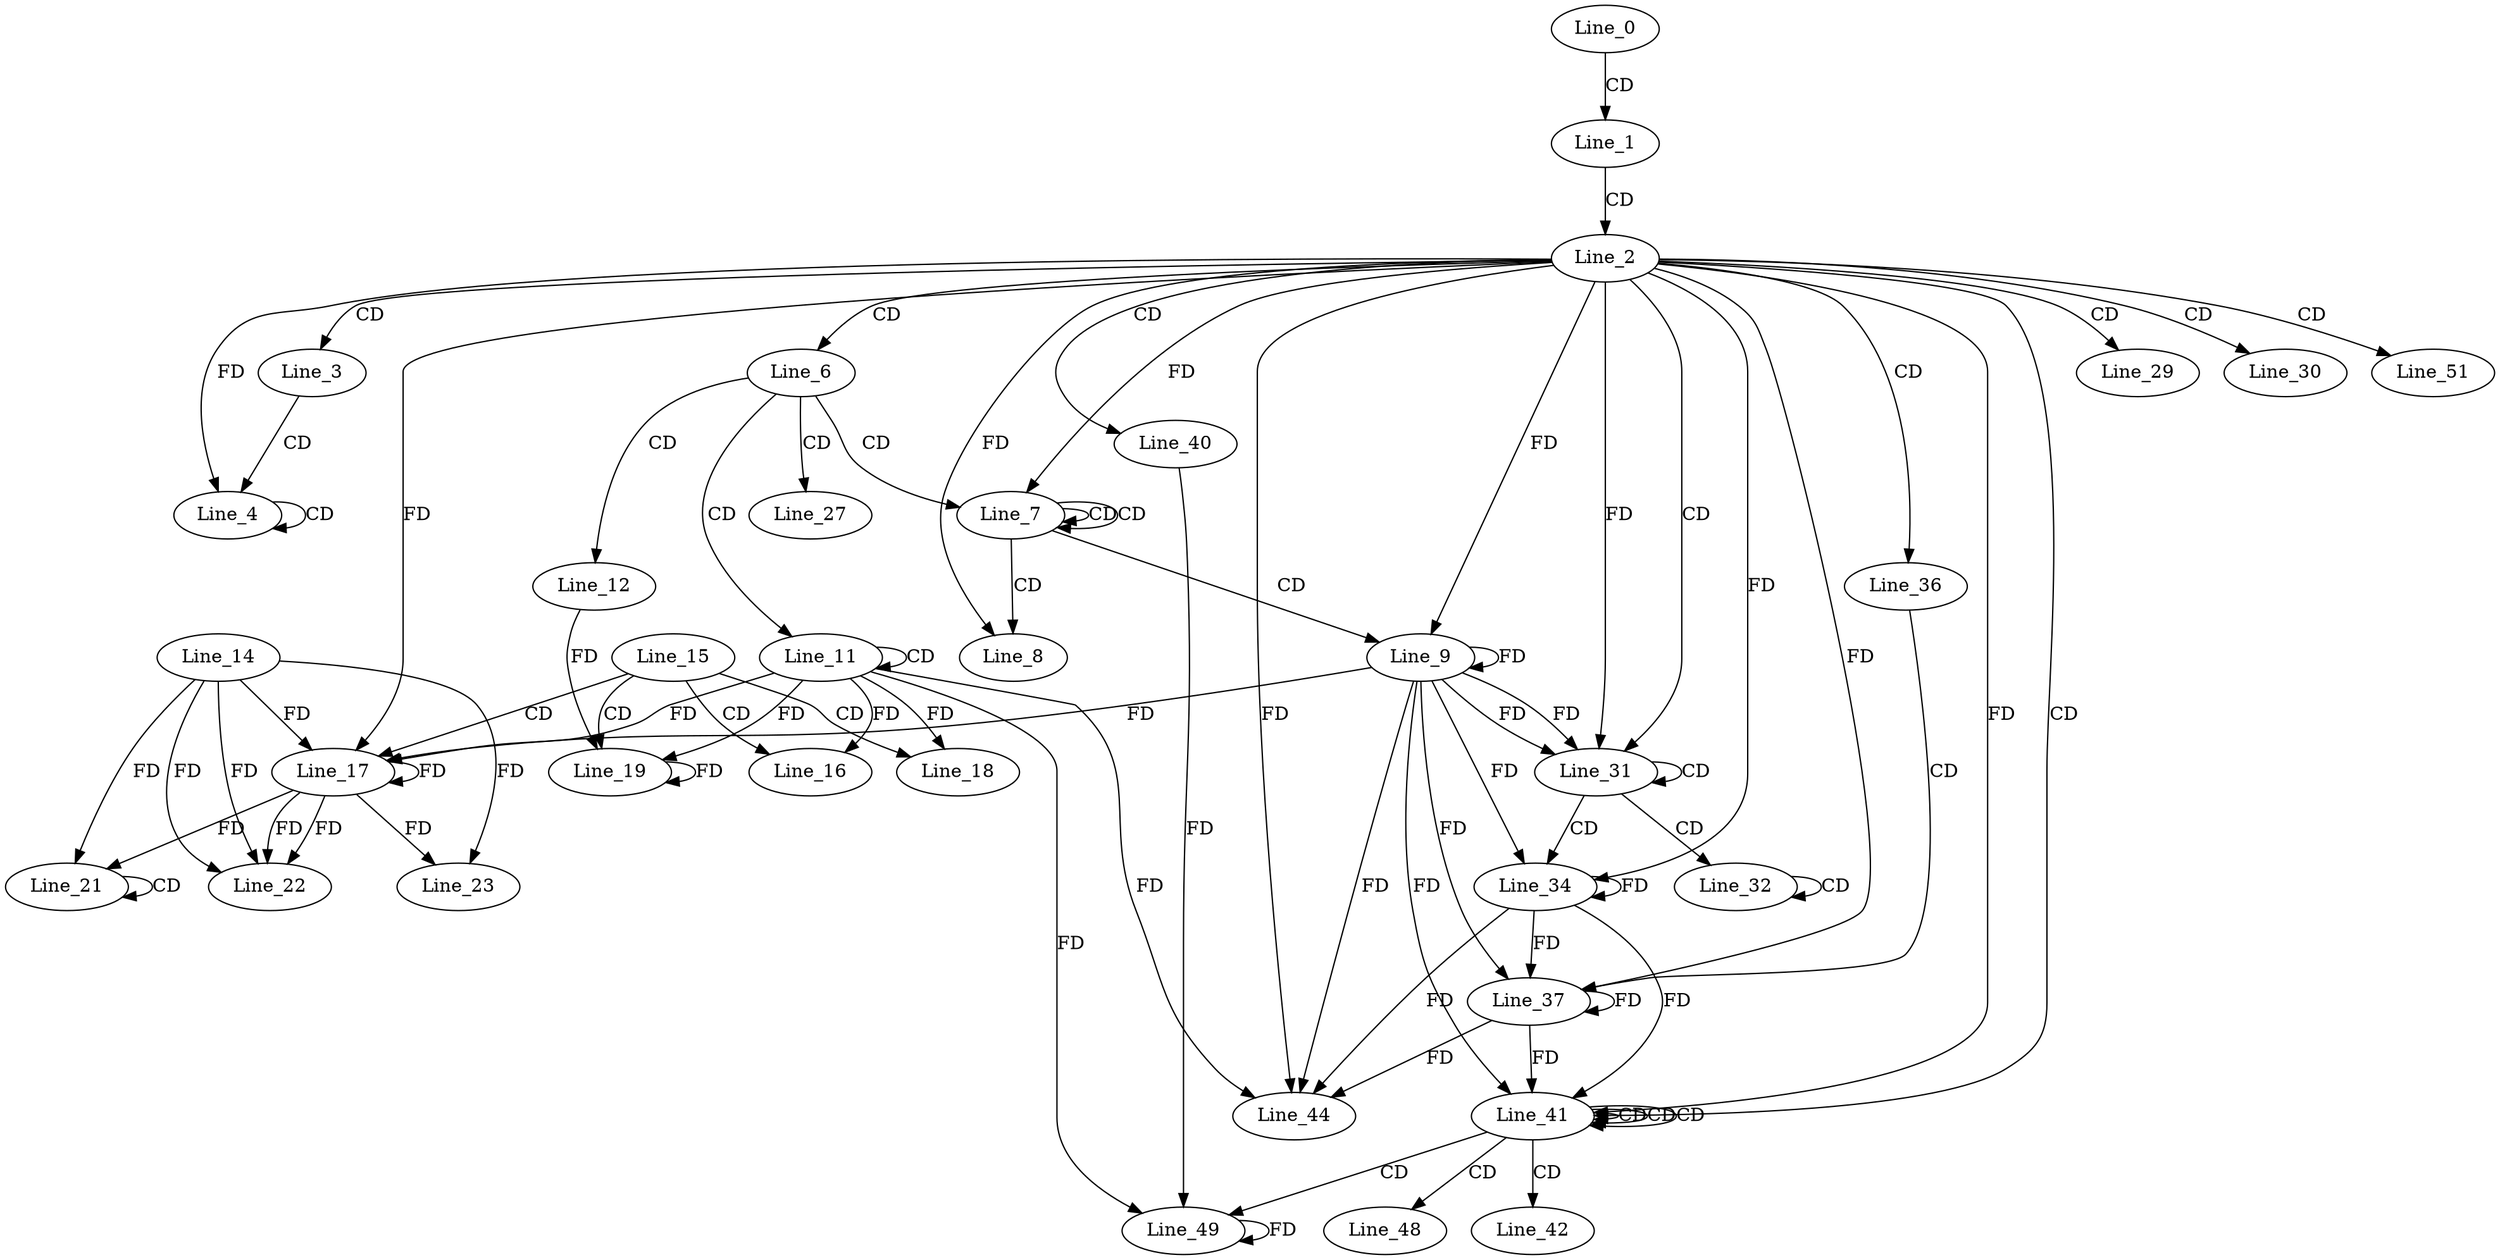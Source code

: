 digraph G {
  Line_0;
  Line_1;
  Line_2;
  Line_3;
  Line_4;
  Line_4;
  Line_6;
  Line_7;
  Line_7;
  Line_7;
  Line_8;
  Line_8;
  Line_9;
  Line_11;
  Line_11;
  Line_12;
  Line_15;
  Line_16;
  Line_17;
  Line_14;
  Line_17;
  Line_18;
  Line_19;
  Line_19;
  Line_19;
  Line_21;
  Line_21;
  Line_22;
  Line_22;
  Line_23;
  Line_27;
  Line_29;
  Line_30;
  Line_31;
  Line_31;
  Line_32;
  Line_32;
  Line_34;
  Line_34;
  Line_36;
  Line_37;
  Line_37;
  Line_40;
  Line_41;
  Line_41;
  Line_41;
  Line_42;
  Line_44;
  Line_48;
  Line_49;
  Line_49;
  Line_49;
  Line_51;
  Line_0 -> Line_1 [ label="CD" ];
  Line_1 -> Line_2 [ label="CD" ];
  Line_2 -> Line_3 [ label="CD" ];
  Line_3 -> Line_4 [ label="CD" ];
  Line_4 -> Line_4 [ label="CD" ];
  Line_2 -> Line_4 [ label="FD" ];
  Line_2 -> Line_6 [ label="CD" ];
  Line_6 -> Line_7 [ label="CD" ];
  Line_7 -> Line_7 [ label="CD" ];
  Line_7 -> Line_7 [ label="CD" ];
  Line_2 -> Line_7 [ label="FD" ];
  Line_7 -> Line_8 [ label="CD" ];
  Line_2 -> Line_8 [ label="FD" ];
  Line_7 -> Line_9 [ label="CD" ];
  Line_2 -> Line_9 [ label="FD" ];
  Line_9 -> Line_9 [ label="FD" ];
  Line_6 -> Line_11 [ label="CD" ];
  Line_11 -> Line_11 [ label="CD" ];
  Line_6 -> Line_12 [ label="CD" ];
  Line_15 -> Line_16 [ label="CD" ];
  Line_11 -> Line_16 [ label="FD" ];
  Line_15 -> Line_17 [ label="CD" ];
  Line_17 -> Line_17 [ label="FD" ];
  Line_14 -> Line_17 [ label="FD" ];
  Line_2 -> Line_17 [ label="FD" ];
  Line_9 -> Line_17 [ label="FD" ];
  Line_11 -> Line_17 [ label="FD" ];
  Line_15 -> Line_18 [ label="CD" ];
  Line_11 -> Line_18 [ label="FD" ];
  Line_15 -> Line_19 [ label="CD" ];
  Line_19 -> Line_19 [ label="FD" ];
  Line_12 -> Line_19 [ label="FD" ];
  Line_11 -> Line_19 [ label="FD" ];
  Line_17 -> Line_21 [ label="FD" ];
  Line_14 -> Line_21 [ label="FD" ];
  Line_21 -> Line_21 [ label="CD" ];
  Line_17 -> Line_22 [ label="FD" ];
  Line_14 -> Line_22 [ label="FD" ];
  Line_17 -> Line_22 [ label="FD" ];
  Line_14 -> Line_22 [ label="FD" ];
  Line_17 -> Line_23 [ label="FD" ];
  Line_14 -> Line_23 [ label="FD" ];
  Line_6 -> Line_27 [ label="CD" ];
  Line_2 -> Line_29 [ label="CD" ];
  Line_2 -> Line_30 [ label="CD" ];
  Line_2 -> Line_31 [ label="CD" ];
  Line_9 -> Line_31 [ label="FD" ];
  Line_31 -> Line_31 [ label="CD" ];
  Line_2 -> Line_31 [ label="FD" ];
  Line_9 -> Line_31 [ label="FD" ];
  Line_31 -> Line_32 [ label="CD" ];
  Line_32 -> Line_32 [ label="CD" ];
  Line_31 -> Line_34 [ label="CD" ];
  Line_2 -> Line_34 [ label="FD" ];
  Line_9 -> Line_34 [ label="FD" ];
  Line_34 -> Line_34 [ label="FD" ];
  Line_2 -> Line_36 [ label="CD" ];
  Line_36 -> Line_37 [ label="CD" ];
  Line_2 -> Line_37 [ label="FD" ];
  Line_9 -> Line_37 [ label="FD" ];
  Line_34 -> Line_37 [ label="FD" ];
  Line_37 -> Line_37 [ label="FD" ];
  Line_2 -> Line_40 [ label="CD" ];
  Line_2 -> Line_41 [ label="CD" ];
  Line_41 -> Line_41 [ label="CD" ];
  Line_41 -> Line_41 [ label="CD" ];
  Line_41 -> Line_41 [ label="CD" ];
  Line_2 -> Line_41 [ label="FD" ];
  Line_9 -> Line_41 [ label="FD" ];
  Line_34 -> Line_41 [ label="FD" ];
  Line_37 -> Line_41 [ label="FD" ];
  Line_41 -> Line_42 [ label="CD" ];
  Line_2 -> Line_44 [ label="FD" ];
  Line_9 -> Line_44 [ label="FD" ];
  Line_34 -> Line_44 [ label="FD" ];
  Line_37 -> Line_44 [ label="FD" ];
  Line_11 -> Line_44 [ label="FD" ];
  Line_41 -> Line_48 [ label="CD" ];
  Line_41 -> Line_49 [ label="CD" ];
  Line_49 -> Line_49 [ label="FD" ];
  Line_40 -> Line_49 [ label="FD" ];
  Line_11 -> Line_49 [ label="FD" ];
  Line_2 -> Line_51 [ label="CD" ];
}
